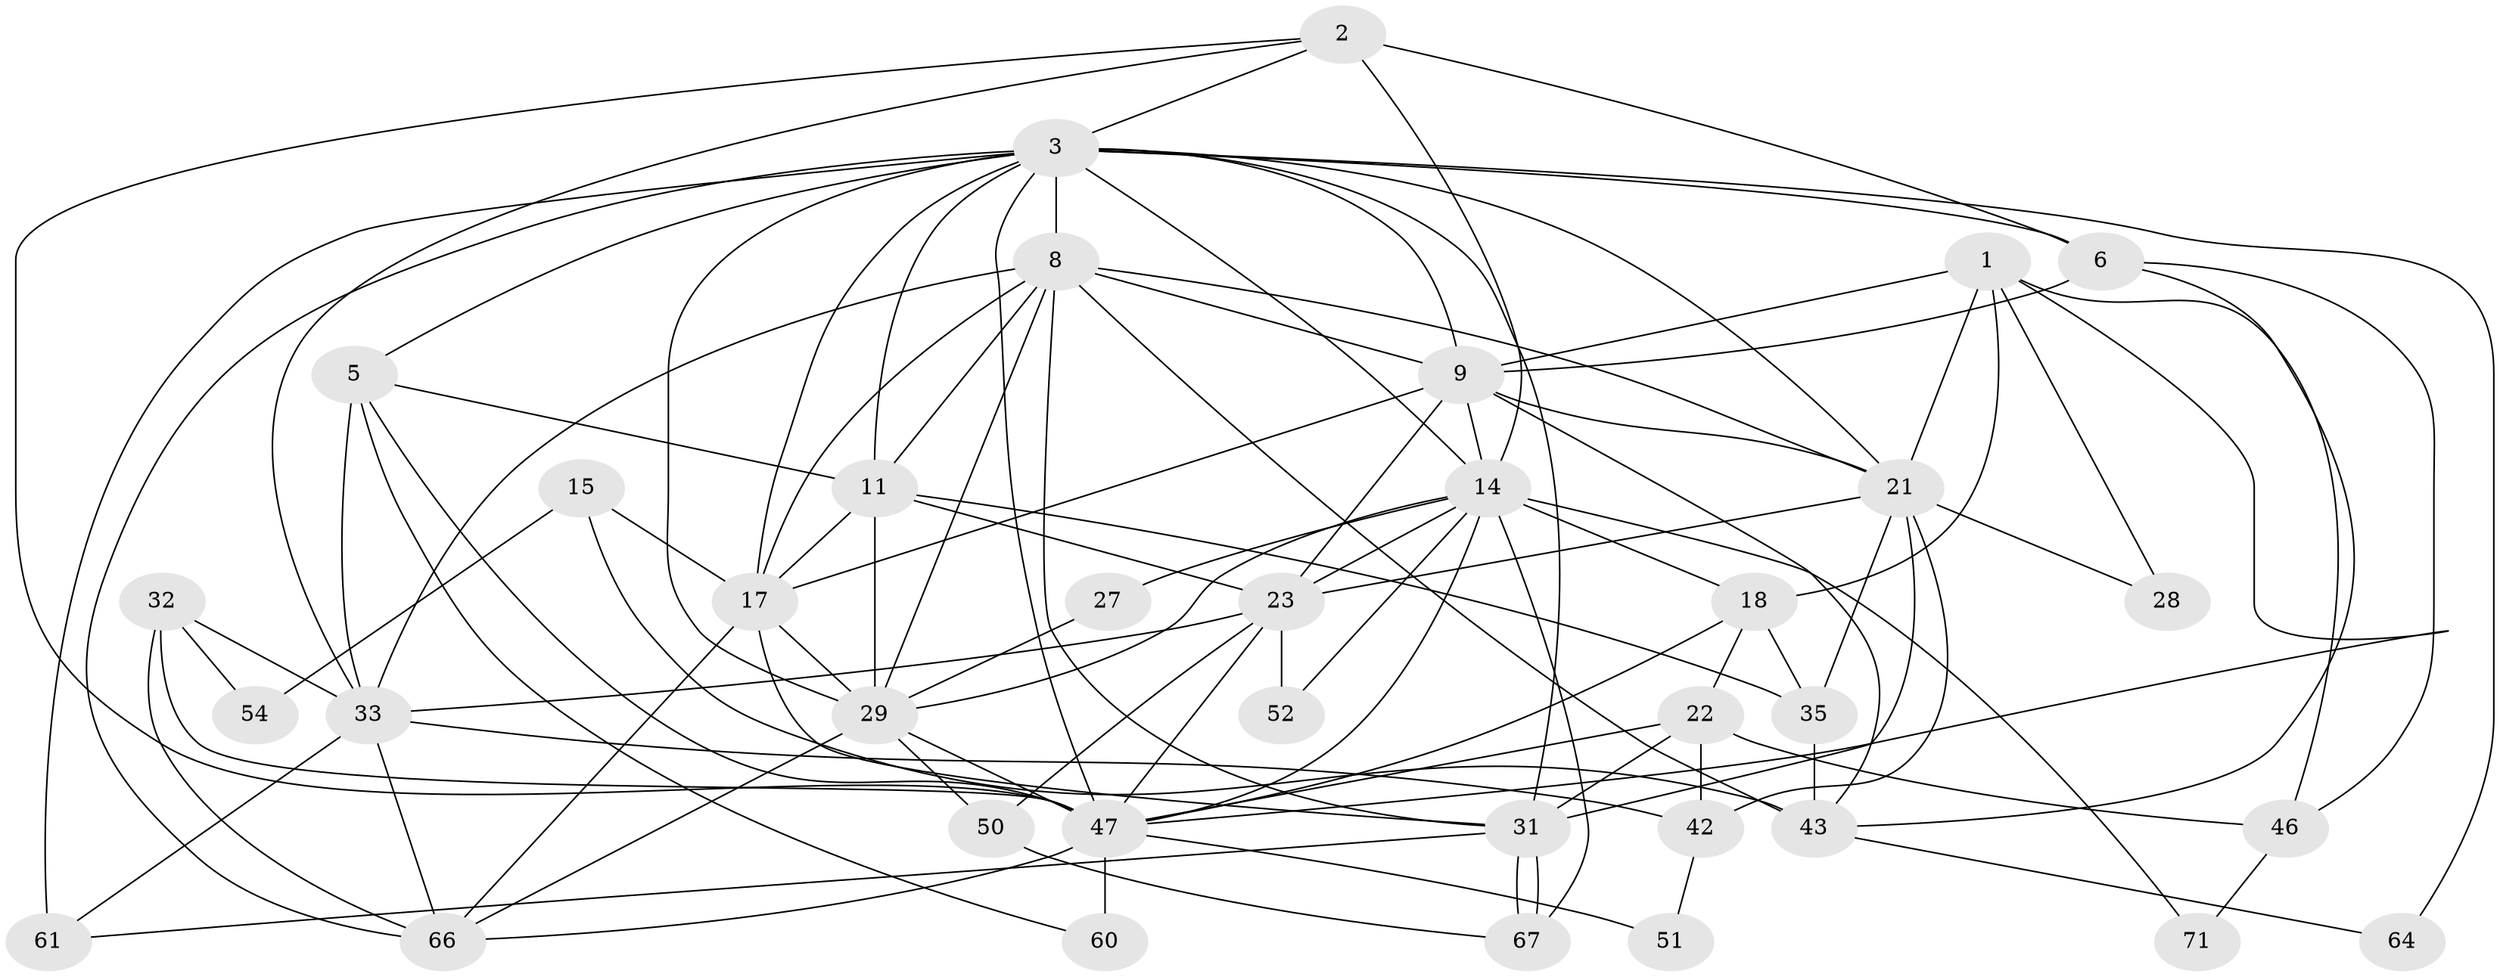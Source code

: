 // original degree distribution, {3: 0.25, 4: 0.2361111111111111, 5: 0.2222222222222222, 7: 0.05555555555555555, 2: 0.1527777777777778, 6: 0.08333333333333333}
// Generated by graph-tools (version 1.1) at 2025/18/03/04/25 18:18:41]
// undirected, 36 vertices, 101 edges
graph export_dot {
graph [start="1"]
  node [color=gray90,style=filled];
  1 [super="+19"];
  2 [super="+13"];
  3 [super="+4+7"];
  5 [super="+12"];
  6 [super="+30"];
  8 [super="+53+10"];
  9 [super="+16+25"];
  11 [super="+20"];
  14 [super="+24+55"];
  15;
  17 [super="+39"];
  18;
  21 [super="+26+36"];
  22 [super="+48"];
  23 [super="+69"];
  27;
  28;
  29 [super="+59+44"];
  31 [super="+34"];
  32 [super="+58"];
  33 [super="+38"];
  35 [super="+49"];
  42;
  43 [super="+45"];
  46;
  47 [super="+65+70+68"];
  50;
  51;
  52;
  54;
  60;
  61;
  64;
  66;
  67;
  71;
  1 -- 28;
  1 -- 18;
  1 -- 21;
  1 -- 46;
  1 -- 47;
  1 -- 9;
  2 -- 47;
  2 -- 6;
  2 -- 14 [weight=2];
  2 -- 3;
  2 -- 33;
  3 -- 61;
  3 -- 64;
  3 -- 11;
  3 -- 14;
  3 -- 66;
  3 -- 5;
  3 -- 8;
  3 -- 9;
  3 -- 47;
  3 -- 21;
  3 -- 6;
  3 -- 31 [weight=2];
  3 -- 29 [weight=2];
  3 -- 17;
  5 -- 60;
  5 -- 33;
  5 -- 11;
  5 -- 47;
  6 -- 43;
  6 -- 46;
  6 -- 9;
  8 -- 43;
  8 -- 33;
  8 -- 11 [weight=3];
  8 -- 21;
  8 -- 9;
  8 -- 31;
  8 -- 29;
  8 -- 17;
  9 -- 43;
  9 -- 21;
  9 -- 23;
  9 -- 14;
  9 -- 17;
  11 -- 29;
  11 -- 17;
  11 -- 35;
  11 -- 23;
  14 -- 52;
  14 -- 67;
  14 -- 71;
  14 -- 18;
  14 -- 23;
  14 -- 27;
  14 -- 47;
  14 -- 29 [weight=2];
  15 -- 43;
  15 -- 54;
  15 -- 17;
  17 -- 66;
  17 -- 31;
  17 -- 29;
  18 -- 22;
  18 -- 35;
  18 -- 47;
  21 -- 42;
  21 -- 28;
  21 -- 35;
  21 -- 31;
  21 -- 23;
  22 -- 46;
  22 -- 42;
  22 -- 47;
  22 -- 31;
  23 -- 33;
  23 -- 52;
  23 -- 47;
  23 -- 50;
  27 -- 29;
  29 -- 50;
  29 -- 66;
  29 -- 47;
  31 -- 67;
  31 -- 67;
  31 -- 61;
  32 -- 33;
  32 -- 66;
  32 -- 54;
  32 -- 47;
  33 -- 42;
  33 -- 61;
  33 -- 66;
  35 -- 43;
  42 -- 51;
  43 -- 64;
  46 -- 71;
  47 -- 66;
  47 -- 51;
  47 -- 60 [weight=2];
  50 -- 67;
}
